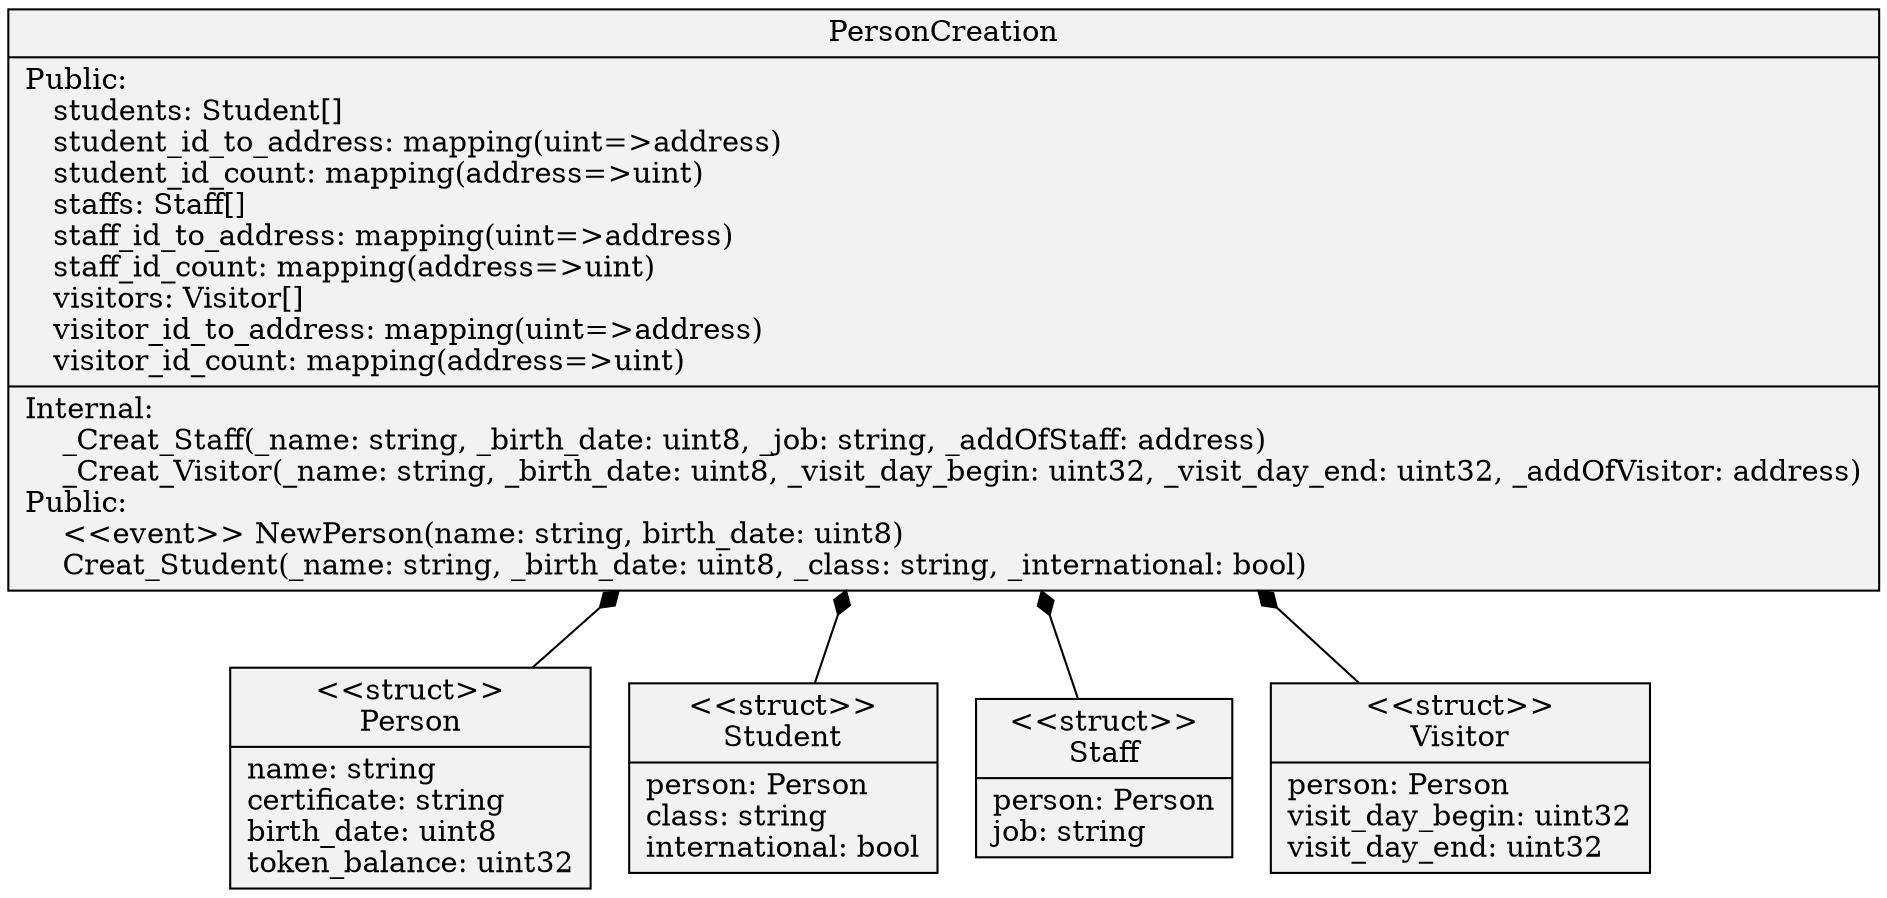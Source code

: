 
digraph UmlClassDiagram {
rankdir=BT
color=black
arrowhead=open
node [shape=record, style=filled, fillcolor=gray95]
subgraph  graph_0 {
label="contracts"
0 [label="{PersonCreation| Public:\l\ \ \ students: Student[]\l\ \ \ student_id_to_address: mapping\(uint=\>address\)\l\ \ \ student_id_count: mapping\(address=\>uint\)\l\ \ \ staffs: Staff[]\l\ \ \ staff_id_to_address: mapping\(uint=\>address\)\l\ \ \ staff_id_count: mapping\(address=\>uint\)\l\ \ \ visitors: Visitor[]\l\ \ \ visitor_id_to_address: mapping\(uint=\>address\)\l\ \ \ visitor_id_count: mapping\(address=\>uint\)\l| Internal:\l\ \ \ \ _Creat_Staff(_name: string, _birth_date: uint8, _job: string, _addOfStaff: address)\l\ \ \ \ _Creat_Visitor(_name: string, _birth_date: uint8, _visit_day_begin: uint32, _visit_day_end: uint32, _addOfVisitor: address)\lPublic:\l\ \ \ \ \<\<event\>\> NewPerson(name: string, birth_date: uint8)\l\ \ \ \ Creat_Student(_name: string, _birth_date: uint8, _class: string, _international: bool)\l}"]
"0struct0" [label="{\<\<struct\>\>\nPerson|name: string\lcertificate: string\lbirth_date: uint8\ltoken_balance: uint32\l}"]
"0struct0" -> 0 [arrowhead=diamond, weight=3]
"0struct1" [label="{\<\<struct\>\>\nStudent|person: Person\lclass: string\linternational: bool\l}"]
"0struct1" -> 0 [arrowhead=diamond, weight=3]
"0struct2" [label="{\<\<struct\>\>\nStaff|person: Person\ljob: string\l}"]
"0struct2" -> 0 [arrowhead=diamond, weight=3]
"0struct3" [label="{\<\<struct\>\>\nVisitor|person: Person\lvisit_day_begin: uint32\lvisit_day_end: uint32\l}"]
"0struct3" -> 0 [arrowhead=diamond, weight=3]
}
}